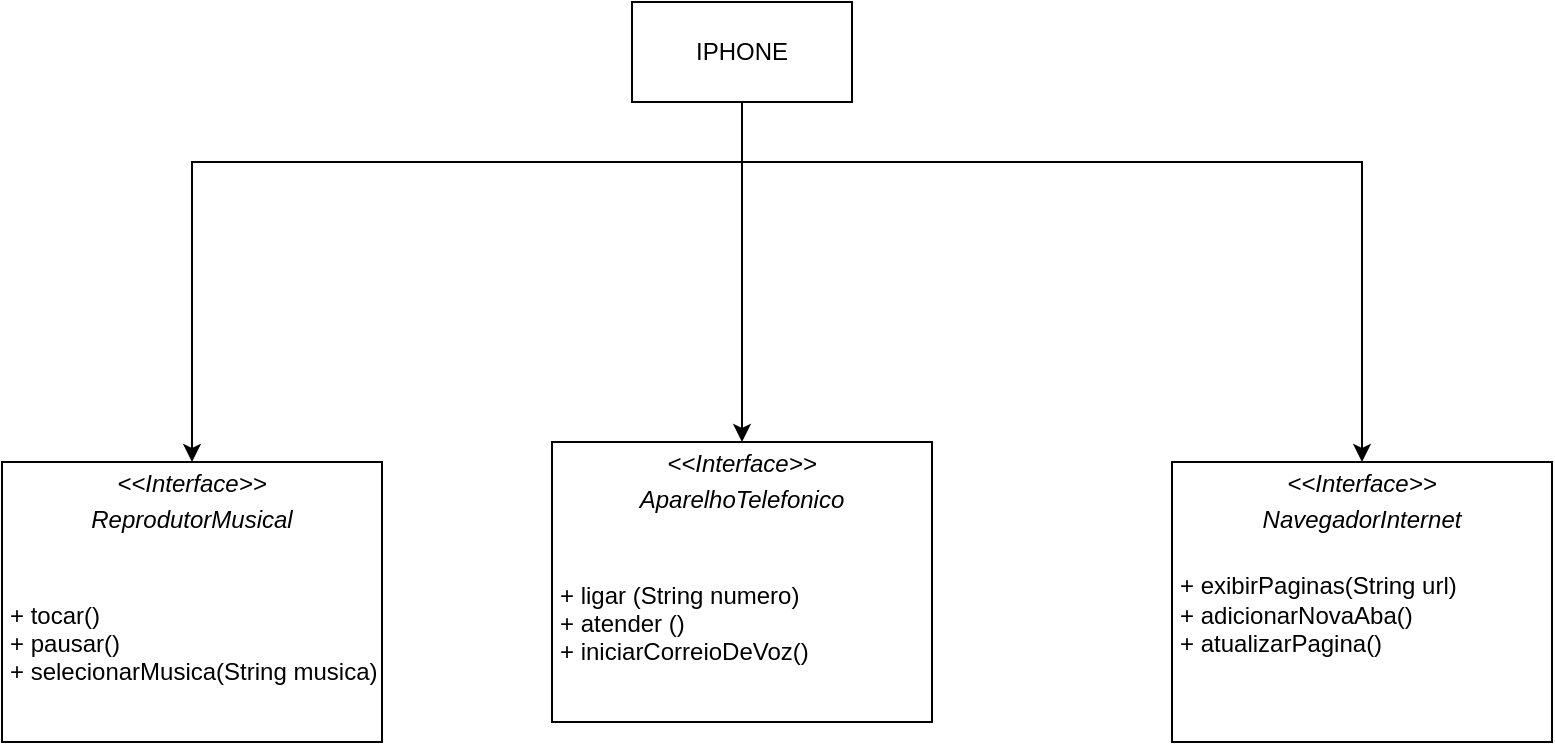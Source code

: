 <mxfile version="26.2.9">
  <diagram name="Página-1" id="LXwuabj8_8Qx0dtRirXP">
    <mxGraphModel dx="1044" dy="562" grid="1" gridSize="10" guides="1" tooltips="1" connect="1" arrows="1" fold="1" page="1" pageScale="1" pageWidth="827" pageHeight="1169" math="0" shadow="0">
      <root>
        <mxCell id="0" />
        <mxCell id="1" parent="0" />
        <mxCell id="wAvOXw2HwRZQTvW__cEu-4" style="edgeStyle=orthogonalEdgeStyle;rounded=0;orthogonalLoop=1;jettySize=auto;html=1;entryX=0.5;entryY=0;entryDx=0;entryDy=0;exitX=0.5;exitY=1;exitDx=0;exitDy=0;" edge="1" parent="1" source="wAvOXw2HwRZQTvW__cEu-2" target="wAvOXw2HwRZQTvW__cEu-3">
          <mxGeometry relative="1" as="geometry">
            <Array as="points">
              <mxPoint x="395" y="180" />
              <mxPoint x="120" y="180" />
              <mxPoint x="120" y="310" />
            </Array>
          </mxGeometry>
        </mxCell>
        <mxCell id="wAvOXw2HwRZQTvW__cEu-6" style="edgeStyle=orthogonalEdgeStyle;rounded=0;orthogonalLoop=1;jettySize=auto;html=1;entryX=0.5;entryY=0;entryDx=0;entryDy=0;" edge="1" parent="1" source="wAvOXw2HwRZQTvW__cEu-2" target="wAvOXw2HwRZQTvW__cEu-5">
          <mxGeometry relative="1" as="geometry" />
        </mxCell>
        <mxCell id="wAvOXw2HwRZQTvW__cEu-8" style="edgeStyle=orthogonalEdgeStyle;rounded=0;orthogonalLoop=1;jettySize=auto;html=1;entryX=0.5;entryY=0;entryDx=0;entryDy=0;exitX=0.5;exitY=1;exitDx=0;exitDy=0;" edge="1" parent="1" source="wAvOXw2HwRZQTvW__cEu-2" target="wAvOXw2HwRZQTvW__cEu-7">
          <mxGeometry relative="1" as="geometry">
            <Array as="points">
              <mxPoint x="395" y="180" />
              <mxPoint x="705" y="180" />
            </Array>
          </mxGeometry>
        </mxCell>
        <mxCell id="wAvOXw2HwRZQTvW__cEu-2" value="&lt;div&gt;IPHONE&lt;/div&gt;" style="html=1;whiteSpace=wrap;" vertex="1" parent="1">
          <mxGeometry x="340" y="100" width="110" height="50" as="geometry" />
        </mxCell>
        <mxCell id="wAvOXw2HwRZQTvW__cEu-3" value="&lt;p style=&quot;margin:0px;margin-top:4px;text-align:center;&quot;&gt;&lt;i&gt;&amp;lt;&amp;lt;Interface&amp;gt;&amp;gt;&lt;/i&gt;&lt;/p&gt;&lt;p style=&quot;margin:0px;margin-top:4px;text-align:center;&quot;&gt;&lt;i&gt;ReprodutorMusical&lt;/i&gt;&lt;/p&gt;&lt;p style=&quot;margin:0px;margin-top:4px;text-align:center;&quot;&gt;&lt;i&gt;&lt;br&gt;&lt;/i&gt;&lt;br&gt;&lt;/p&gt;&lt;p style=&quot;margin:0px;margin-left:4px;&quot;&gt;+ tocar()&lt;br&gt;+ pausar()&lt;/p&gt;&lt;p style=&quot;margin:0px;margin-left:4px;&quot;&gt;+ selecionarMusica(String musica)&lt;/p&gt;" style="verticalAlign=top;align=left;overflow=fill;html=1;whiteSpace=wrap;" vertex="1" parent="1">
          <mxGeometry x="25" y="330" width="190" height="140" as="geometry" />
        </mxCell>
        <mxCell id="wAvOXw2HwRZQTvW__cEu-5" value="&lt;p style=&quot;margin:0px;margin-top:4px;text-align:center;&quot;&gt;&lt;i&gt;&amp;lt;&amp;lt;Interface&amp;gt;&amp;gt;&lt;/i&gt;&lt;/p&gt;&lt;p style=&quot;margin:0px;margin-top:4px;text-align:center;&quot;&gt;&lt;i&gt;AparelhoTelefonico&lt;/i&gt;&lt;/p&gt;&lt;p style=&quot;margin:0px;margin-top:4px;text-align:center;&quot;&gt;&lt;i&gt;&lt;br&gt;&lt;/i&gt;&lt;br&gt;&lt;/p&gt;&lt;p style=&quot;margin:0px;margin-left:4px;&quot;&gt;&lt;span style=&quot;background-color: transparent; color: light-dark(rgb(0, 0, 0), rgb(255, 255, 255));&quot;&gt;+ ligar (String numero)&lt;/span&gt;&lt;/p&gt;&lt;p style=&quot;margin:0px;margin-left:4px;&quot;&gt;&lt;span style=&quot;background-color: transparent; color: light-dark(rgb(0, 0, 0), rgb(255, 255, 255));&quot;&gt;+ atender ()&lt;/span&gt;&lt;/p&gt;&lt;p style=&quot;margin:0px;margin-left:4px;&quot;&gt;&lt;span style=&quot;background-color: transparent; color: light-dark(rgb(0, 0, 0), rgb(255, 255, 255));&quot;&gt;+ iniciarCorreioDeVoz()&lt;/span&gt;&lt;/p&gt;" style="verticalAlign=top;align=left;overflow=fill;html=1;whiteSpace=wrap;" vertex="1" parent="1">
          <mxGeometry x="300" y="320" width="190" height="140" as="geometry" />
        </mxCell>
        <mxCell id="wAvOXw2HwRZQTvW__cEu-7" value="&lt;p style=&quot;margin:0px;margin-top:4px;text-align:center;&quot;&gt;&lt;i&gt;&amp;lt;&amp;lt;Interface&amp;gt;&amp;gt;&lt;/i&gt;&lt;/p&gt;&lt;p style=&quot;margin:0px;margin-top:4px;text-align:center;&quot;&gt;&lt;i&gt;NavegadorInternet&lt;/i&gt;&lt;/p&gt;&lt;p style=&quot;margin:0px;margin-top:4px;text-align:center;&quot;&gt;&lt;br&gt;&lt;/p&gt;&lt;p style=&quot;margin:0px;margin-left:4px;&quot;&gt;&lt;span style=&quot;background-color: transparent; color: light-dark(rgb(0, 0, 0), rgb(255, 255, 255));&quot;&gt;+ exibirPaginas(String url)&lt;/span&gt;&lt;/p&gt;&lt;p style=&quot;margin:0px;margin-left:4px;&quot;&gt;&lt;span style=&quot;background-color: transparent; color: light-dark(rgb(0, 0, 0), rgb(255, 255, 255));&quot;&gt;+ adicionarNovaAba()&lt;/span&gt;&lt;/p&gt;&lt;p style=&quot;margin:0px;margin-left:4px;&quot;&gt;&lt;span style=&quot;background-color: transparent; color: light-dark(rgb(0, 0, 0), rgb(255, 255, 255));&quot;&gt;+ atualizarPagina()&lt;/span&gt;&lt;/p&gt;" style="verticalAlign=top;align=left;overflow=fill;html=1;whiteSpace=wrap;" vertex="1" parent="1">
          <mxGeometry x="610" y="330" width="190" height="140" as="geometry" />
        </mxCell>
      </root>
    </mxGraphModel>
  </diagram>
</mxfile>
